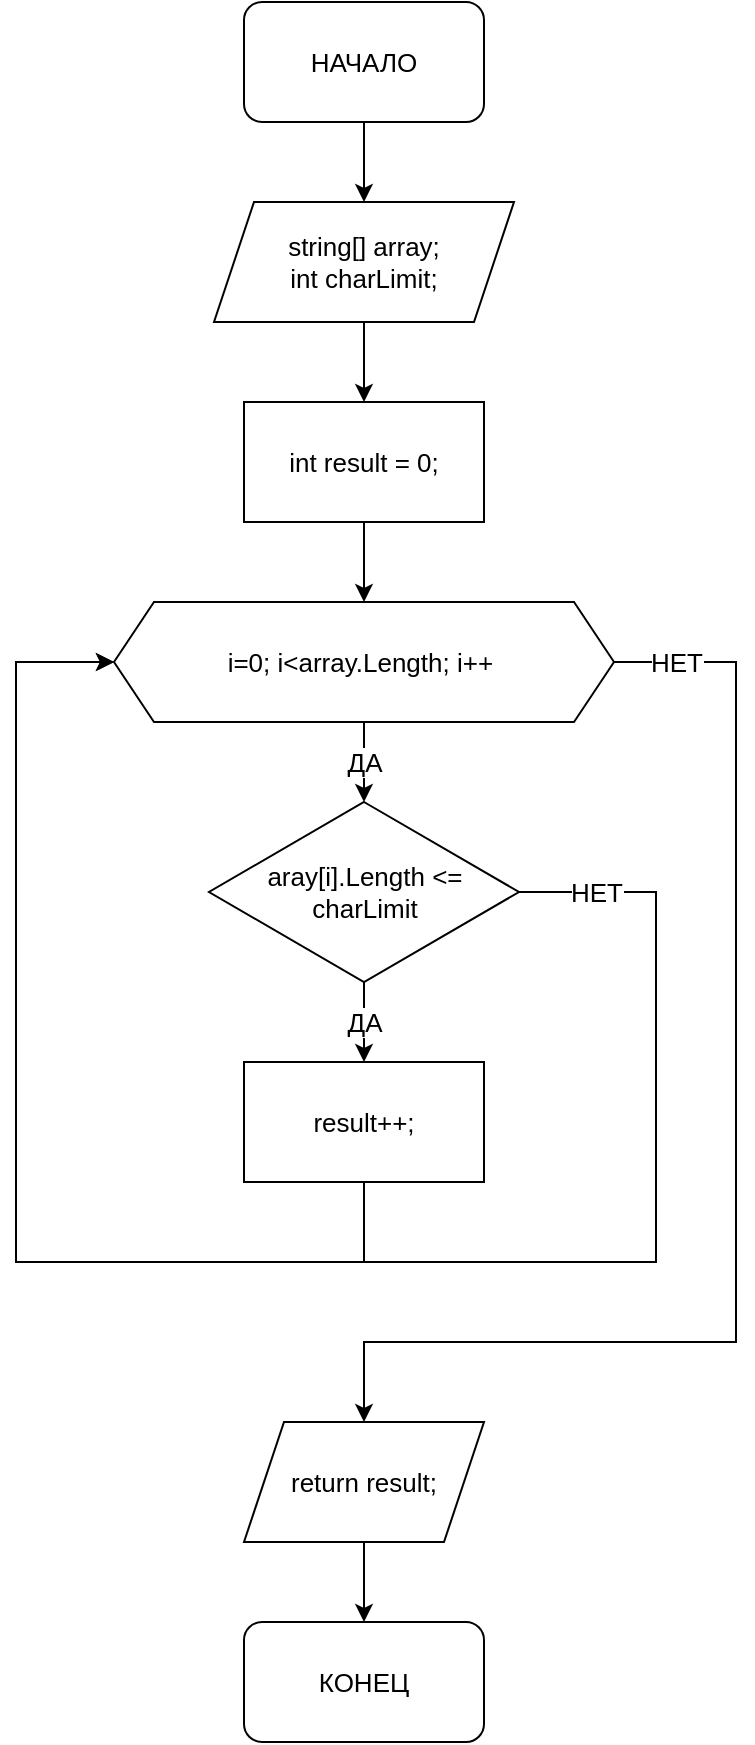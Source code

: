 <mxfile version="20.2.0" type="github">
  <diagram id="RizOuPtFzfeQvgCfxb_Q" name="Страница 1">
    <mxGraphModel dx="1038" dy="575" grid="1" gridSize="10" guides="1" tooltips="1" connect="1" arrows="1" fold="1" page="1" pageScale="1" pageWidth="827" pageHeight="1169" math="0" shadow="0">
      <root>
        <mxCell id="0" />
        <mxCell id="1" parent="0" />
        <mxCell id="KZoie-rOzuowBCLBJaOj-7" style="edgeStyle=orthogonalEdgeStyle;rounded=0;orthogonalLoop=1;jettySize=auto;html=1;exitX=0.5;exitY=1;exitDx=0;exitDy=0;entryX=0.5;entryY=0;entryDx=0;entryDy=0;fontSize=13;endArrow=classic;endFill=1;startSize=6;endSize=6;" parent="1" source="KZoie-rOzuowBCLBJaOj-1" target="KZoie-rOzuowBCLBJaOj-2" edge="1">
          <mxGeometry relative="1" as="geometry" />
        </mxCell>
        <mxCell id="KZoie-rOzuowBCLBJaOj-1" value="НАЧАЛО" style="rounded=1;whiteSpace=wrap;html=1;fontSize=13;" parent="1" vertex="1">
          <mxGeometry x="354" y="60" width="120" height="60" as="geometry" />
        </mxCell>
        <mxCell id="KZoie-rOzuowBCLBJaOj-8" style="edgeStyle=orthogonalEdgeStyle;rounded=0;orthogonalLoop=1;jettySize=auto;html=1;exitX=0.5;exitY=1;exitDx=0;exitDy=0;entryX=0.5;entryY=0;entryDx=0;entryDy=0;fontSize=13;endArrow=classic;endFill=1;startSize=6;endSize=6;" parent="1" source="KZoie-rOzuowBCLBJaOj-2" target="KZoie-rOzuowBCLBJaOj-3" edge="1">
          <mxGeometry relative="1" as="geometry" />
        </mxCell>
        <mxCell id="KZoie-rOzuowBCLBJaOj-2" value="string[] array;&lt;br&gt;int charLimit;" style="shape=parallelogram;perimeter=parallelogramPerimeter;whiteSpace=wrap;html=1;fixedSize=1;rounded=0;fontSize=13;" parent="1" vertex="1">
          <mxGeometry x="339" y="160" width="150" height="60" as="geometry" />
        </mxCell>
        <mxCell id="KZoie-rOzuowBCLBJaOj-9" style="edgeStyle=orthogonalEdgeStyle;rounded=0;orthogonalLoop=1;jettySize=auto;html=1;exitX=0.5;exitY=1;exitDx=0;exitDy=0;entryX=0.5;entryY=0;entryDx=0;entryDy=0;fontSize=13;endArrow=classic;endFill=1;startSize=6;endSize=6;" parent="1" source="KZoie-rOzuowBCLBJaOj-3" target="KZoie-rOzuowBCLBJaOj-4" edge="1">
          <mxGeometry relative="1" as="geometry" />
        </mxCell>
        <mxCell id="KZoie-rOzuowBCLBJaOj-3" value="int result = 0;" style="rounded=0;whiteSpace=wrap;html=1;fontSize=13;" parent="1" vertex="1">
          <mxGeometry x="354" y="260" width="120" height="60" as="geometry" />
        </mxCell>
        <mxCell id="KZoie-rOzuowBCLBJaOj-10" value="ДА" style="edgeStyle=orthogonalEdgeStyle;rounded=0;orthogonalLoop=1;jettySize=auto;html=1;exitX=0.5;exitY=1;exitDx=0;exitDy=0;entryX=0.5;entryY=0;entryDx=0;entryDy=0;fontSize=13;endArrow=classic;endFill=1;startSize=6;endSize=6;" parent="1" source="KZoie-rOzuowBCLBJaOj-4" target="KZoie-rOzuowBCLBJaOj-5" edge="1">
          <mxGeometry relative="1" as="geometry" />
        </mxCell>
        <mxCell id="KZoie-rOzuowBCLBJaOj-17" value="НЕТ" style="edgeStyle=orthogonalEdgeStyle;rounded=0;orthogonalLoop=1;jettySize=auto;html=1;exitX=1;exitY=0.5;exitDx=0;exitDy=0;entryX=0.5;entryY=0;entryDx=0;entryDy=0;fontSize=13;endArrow=classic;endFill=1;startSize=6;endSize=6;" parent="1" source="KZoie-rOzuowBCLBJaOj-4" target="KZoie-rOzuowBCLBJaOj-16" edge="1">
          <mxGeometry x="-0.901" relative="1" as="geometry">
            <Array as="points">
              <mxPoint x="600" y="390" />
              <mxPoint x="600" y="730" />
              <mxPoint x="414" y="730" />
            </Array>
            <mxPoint as="offset" />
          </mxGeometry>
        </mxCell>
        <mxCell id="KZoie-rOzuowBCLBJaOj-4" value="i=0; i&amp;lt;array.Length; i++&amp;nbsp;" style="shape=hexagon;perimeter=hexagonPerimeter2;whiteSpace=wrap;html=1;fixedSize=1;rounded=0;fontSize=13;" parent="1" vertex="1">
          <mxGeometry x="289" y="360" width="250" height="60" as="geometry" />
        </mxCell>
        <mxCell id="KZoie-rOzuowBCLBJaOj-11" value="ДА" style="edgeStyle=orthogonalEdgeStyle;rounded=0;orthogonalLoop=1;jettySize=auto;html=1;exitX=0.5;exitY=1;exitDx=0;exitDy=0;entryX=0.5;entryY=0;entryDx=0;entryDy=0;fontSize=13;endArrow=classic;endFill=1;startSize=6;endSize=6;" parent="1" source="KZoie-rOzuowBCLBJaOj-5" target="KZoie-rOzuowBCLBJaOj-6" edge="1">
          <mxGeometry relative="1" as="geometry" />
        </mxCell>
        <mxCell id="KZoie-rOzuowBCLBJaOj-14" value="НЕТ" style="edgeStyle=orthogonalEdgeStyle;rounded=0;orthogonalLoop=1;jettySize=auto;html=1;exitX=1;exitY=0.5;exitDx=0;exitDy=0;entryX=0;entryY=0.5;entryDx=0;entryDy=0;fontSize=13;endArrow=classic;endFill=1;startSize=6;endSize=6;" parent="1" source="KZoie-rOzuowBCLBJaOj-5" target="KZoie-rOzuowBCLBJaOj-4" edge="1">
          <mxGeometry x="-0.916" relative="1" as="geometry">
            <Array as="points">
              <mxPoint x="560" y="505" />
              <mxPoint x="560" y="690" />
              <mxPoint x="240" y="690" />
              <mxPoint x="240" y="390" />
            </Array>
            <mxPoint as="offset" />
          </mxGeometry>
        </mxCell>
        <mxCell id="KZoie-rOzuowBCLBJaOj-5" value="aray[i].Length &amp;lt;= charLimit" style="rhombus;whiteSpace=wrap;html=1;rounded=0;fontSize=13;" parent="1" vertex="1">
          <mxGeometry x="336.5" y="460" width="155" height="90" as="geometry" />
        </mxCell>
        <mxCell id="KZoie-rOzuowBCLBJaOj-15" style="edgeStyle=orthogonalEdgeStyle;rounded=0;orthogonalLoop=1;jettySize=auto;html=1;exitX=0.5;exitY=1;exitDx=0;exitDy=0;entryX=0;entryY=0.5;entryDx=0;entryDy=0;fontSize=13;endArrow=classic;endFill=1;startSize=6;endSize=6;" parent="1" source="KZoie-rOzuowBCLBJaOj-6" target="KZoie-rOzuowBCLBJaOj-4" edge="1">
          <mxGeometry relative="1" as="geometry">
            <Array as="points">
              <mxPoint x="414" y="690" />
              <mxPoint x="240" y="690" />
              <mxPoint x="240" y="390" />
            </Array>
          </mxGeometry>
        </mxCell>
        <mxCell id="KZoie-rOzuowBCLBJaOj-6" value="result++;" style="rounded=0;whiteSpace=wrap;html=1;fontSize=13;" parent="1" vertex="1">
          <mxGeometry x="354" y="590" width="120" height="60" as="geometry" />
        </mxCell>
        <mxCell id="KZoie-rOzuowBCLBJaOj-19" style="edgeStyle=orthogonalEdgeStyle;rounded=0;orthogonalLoop=1;jettySize=auto;html=1;exitX=0.5;exitY=1;exitDx=0;exitDy=0;entryX=0.5;entryY=0;entryDx=0;entryDy=0;fontSize=13;endArrow=classic;endFill=1;startSize=6;endSize=6;" parent="1" source="KZoie-rOzuowBCLBJaOj-16" target="KZoie-rOzuowBCLBJaOj-18" edge="1">
          <mxGeometry relative="1" as="geometry" />
        </mxCell>
        <mxCell id="KZoie-rOzuowBCLBJaOj-16" value="return result;" style="shape=parallelogram;perimeter=parallelogramPerimeter;whiteSpace=wrap;html=1;fixedSize=1;rounded=0;fontSize=13;" parent="1" vertex="1">
          <mxGeometry x="354" y="770" width="120" height="60" as="geometry" />
        </mxCell>
        <mxCell id="KZoie-rOzuowBCLBJaOj-18" value="КОНЕЦ" style="rounded=1;whiteSpace=wrap;html=1;fontSize=13;" parent="1" vertex="1">
          <mxGeometry x="354" y="870" width="120" height="60" as="geometry" />
        </mxCell>
      </root>
    </mxGraphModel>
  </diagram>
</mxfile>
